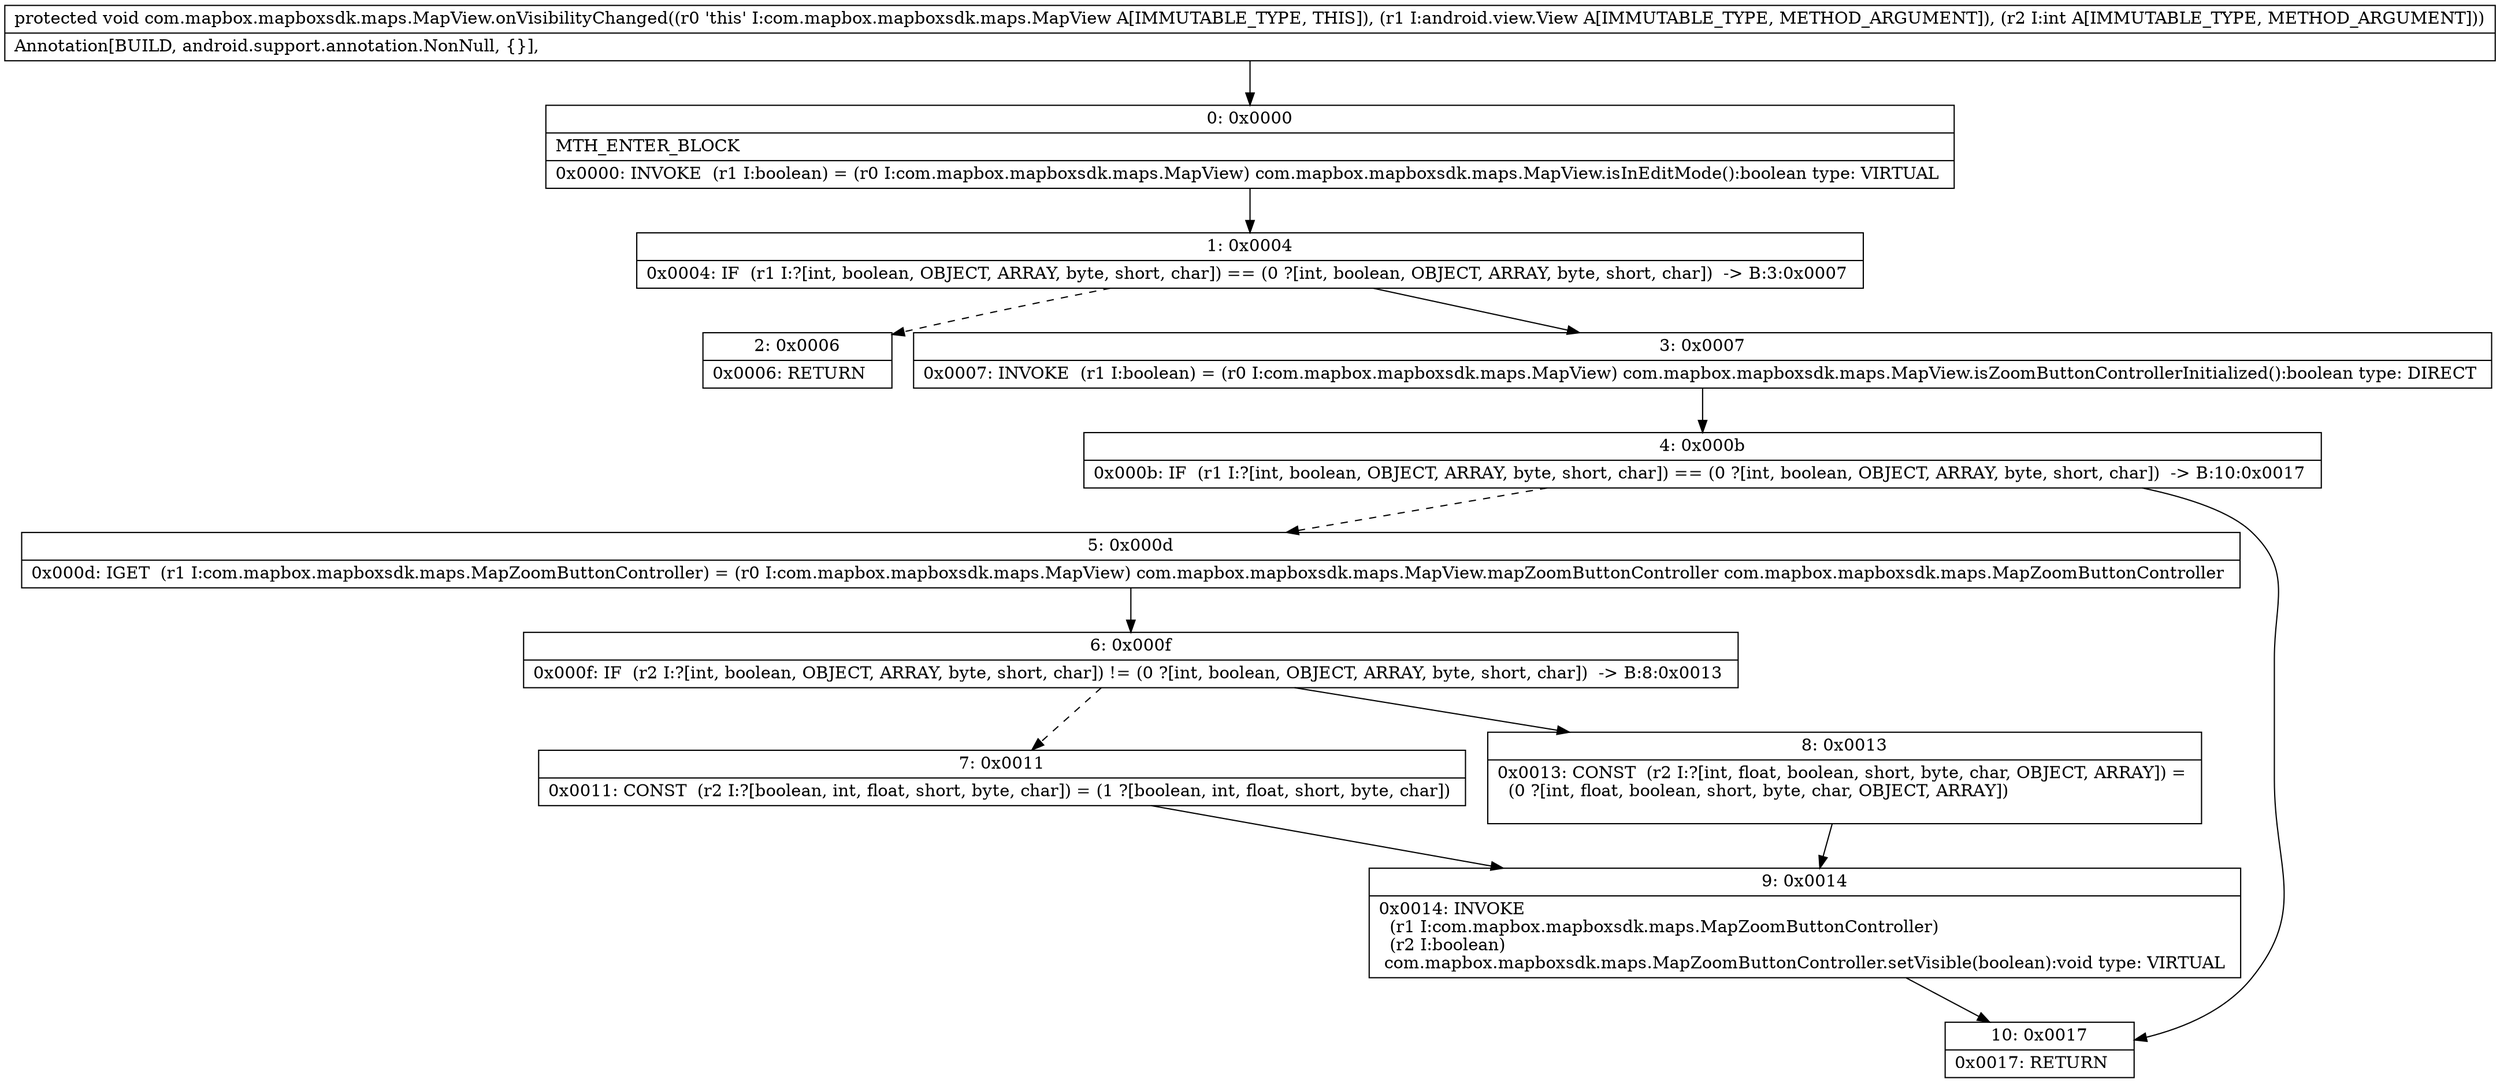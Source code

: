 digraph "CFG forcom.mapbox.mapboxsdk.maps.MapView.onVisibilityChanged(Landroid\/view\/View;I)V" {
Node_0 [shape=record,label="{0\:\ 0x0000|MTH_ENTER_BLOCK\l|0x0000: INVOKE  (r1 I:boolean) = (r0 I:com.mapbox.mapboxsdk.maps.MapView) com.mapbox.mapboxsdk.maps.MapView.isInEditMode():boolean type: VIRTUAL \l}"];
Node_1 [shape=record,label="{1\:\ 0x0004|0x0004: IF  (r1 I:?[int, boolean, OBJECT, ARRAY, byte, short, char]) == (0 ?[int, boolean, OBJECT, ARRAY, byte, short, char])  \-\> B:3:0x0007 \l}"];
Node_2 [shape=record,label="{2\:\ 0x0006|0x0006: RETURN   \l}"];
Node_3 [shape=record,label="{3\:\ 0x0007|0x0007: INVOKE  (r1 I:boolean) = (r0 I:com.mapbox.mapboxsdk.maps.MapView) com.mapbox.mapboxsdk.maps.MapView.isZoomButtonControllerInitialized():boolean type: DIRECT \l}"];
Node_4 [shape=record,label="{4\:\ 0x000b|0x000b: IF  (r1 I:?[int, boolean, OBJECT, ARRAY, byte, short, char]) == (0 ?[int, boolean, OBJECT, ARRAY, byte, short, char])  \-\> B:10:0x0017 \l}"];
Node_5 [shape=record,label="{5\:\ 0x000d|0x000d: IGET  (r1 I:com.mapbox.mapboxsdk.maps.MapZoomButtonController) = (r0 I:com.mapbox.mapboxsdk.maps.MapView) com.mapbox.mapboxsdk.maps.MapView.mapZoomButtonController com.mapbox.mapboxsdk.maps.MapZoomButtonController \l}"];
Node_6 [shape=record,label="{6\:\ 0x000f|0x000f: IF  (r2 I:?[int, boolean, OBJECT, ARRAY, byte, short, char]) != (0 ?[int, boolean, OBJECT, ARRAY, byte, short, char])  \-\> B:8:0x0013 \l}"];
Node_7 [shape=record,label="{7\:\ 0x0011|0x0011: CONST  (r2 I:?[boolean, int, float, short, byte, char]) = (1 ?[boolean, int, float, short, byte, char]) \l}"];
Node_8 [shape=record,label="{8\:\ 0x0013|0x0013: CONST  (r2 I:?[int, float, boolean, short, byte, char, OBJECT, ARRAY]) = \l  (0 ?[int, float, boolean, short, byte, char, OBJECT, ARRAY])\l \l}"];
Node_9 [shape=record,label="{9\:\ 0x0014|0x0014: INVOKE  \l  (r1 I:com.mapbox.mapboxsdk.maps.MapZoomButtonController)\l  (r2 I:boolean)\l com.mapbox.mapboxsdk.maps.MapZoomButtonController.setVisible(boolean):void type: VIRTUAL \l}"];
Node_10 [shape=record,label="{10\:\ 0x0017|0x0017: RETURN   \l}"];
MethodNode[shape=record,label="{protected void com.mapbox.mapboxsdk.maps.MapView.onVisibilityChanged((r0 'this' I:com.mapbox.mapboxsdk.maps.MapView A[IMMUTABLE_TYPE, THIS]), (r1 I:android.view.View A[IMMUTABLE_TYPE, METHOD_ARGUMENT]), (r2 I:int A[IMMUTABLE_TYPE, METHOD_ARGUMENT]))  | Annotation[BUILD, android.support.annotation.NonNull, \{\}], \l}"];
MethodNode -> Node_0;
Node_0 -> Node_1;
Node_1 -> Node_2[style=dashed];
Node_1 -> Node_3;
Node_3 -> Node_4;
Node_4 -> Node_5[style=dashed];
Node_4 -> Node_10;
Node_5 -> Node_6;
Node_6 -> Node_7[style=dashed];
Node_6 -> Node_8;
Node_7 -> Node_9;
Node_8 -> Node_9;
Node_9 -> Node_10;
}

